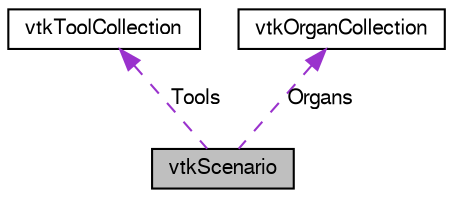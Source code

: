 digraph G
{
  bgcolor="transparent";
  edge [fontname="FreeSans",fontsize="10",labelfontname="FreeSans",labelfontsize="10"];
  node [fontname="FreeSans",fontsize="10",shape=record];
  Node1 [label="vtkScenario",height=0.2,width=0.4,color="black", fillcolor="grey75", style="filled" fontcolor="black"];
  Node2 -> Node1 [dir=back,color="darkorchid3",fontsize="10",style="dashed",label="Tools",fontname="FreeSans"];
  Node2 [label="vtkToolCollection",height=0.2,width=0.4,color="black",URL="$classvtkToolCollection.html",tooltip="Collection of tools."];
  Node3 -> Node1 [dir=back,color="darkorchid3",fontsize="10",style="dashed",label="Organs",fontname="FreeSans"];
  Node3 [label="vtkOrganCollection",height=0.2,width=0.4,color="black",URL="$classvtkOrganCollection.html",tooltip="Collection of organs."];
}
